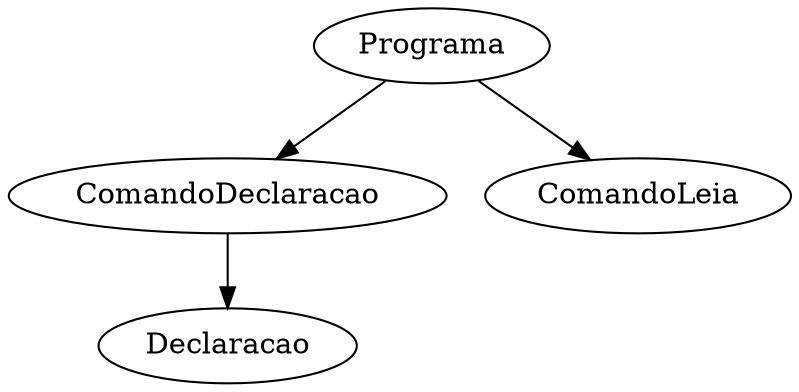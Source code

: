 digraph AST {
n0 [label="Programa"];
n1 [label="ComandoDeclaracao"];
n0 -> n1;
n2 [label="Declaracao"];
n1 -> n2;
n3 [label="ComandoLeia"];
n0 -> n3;
}